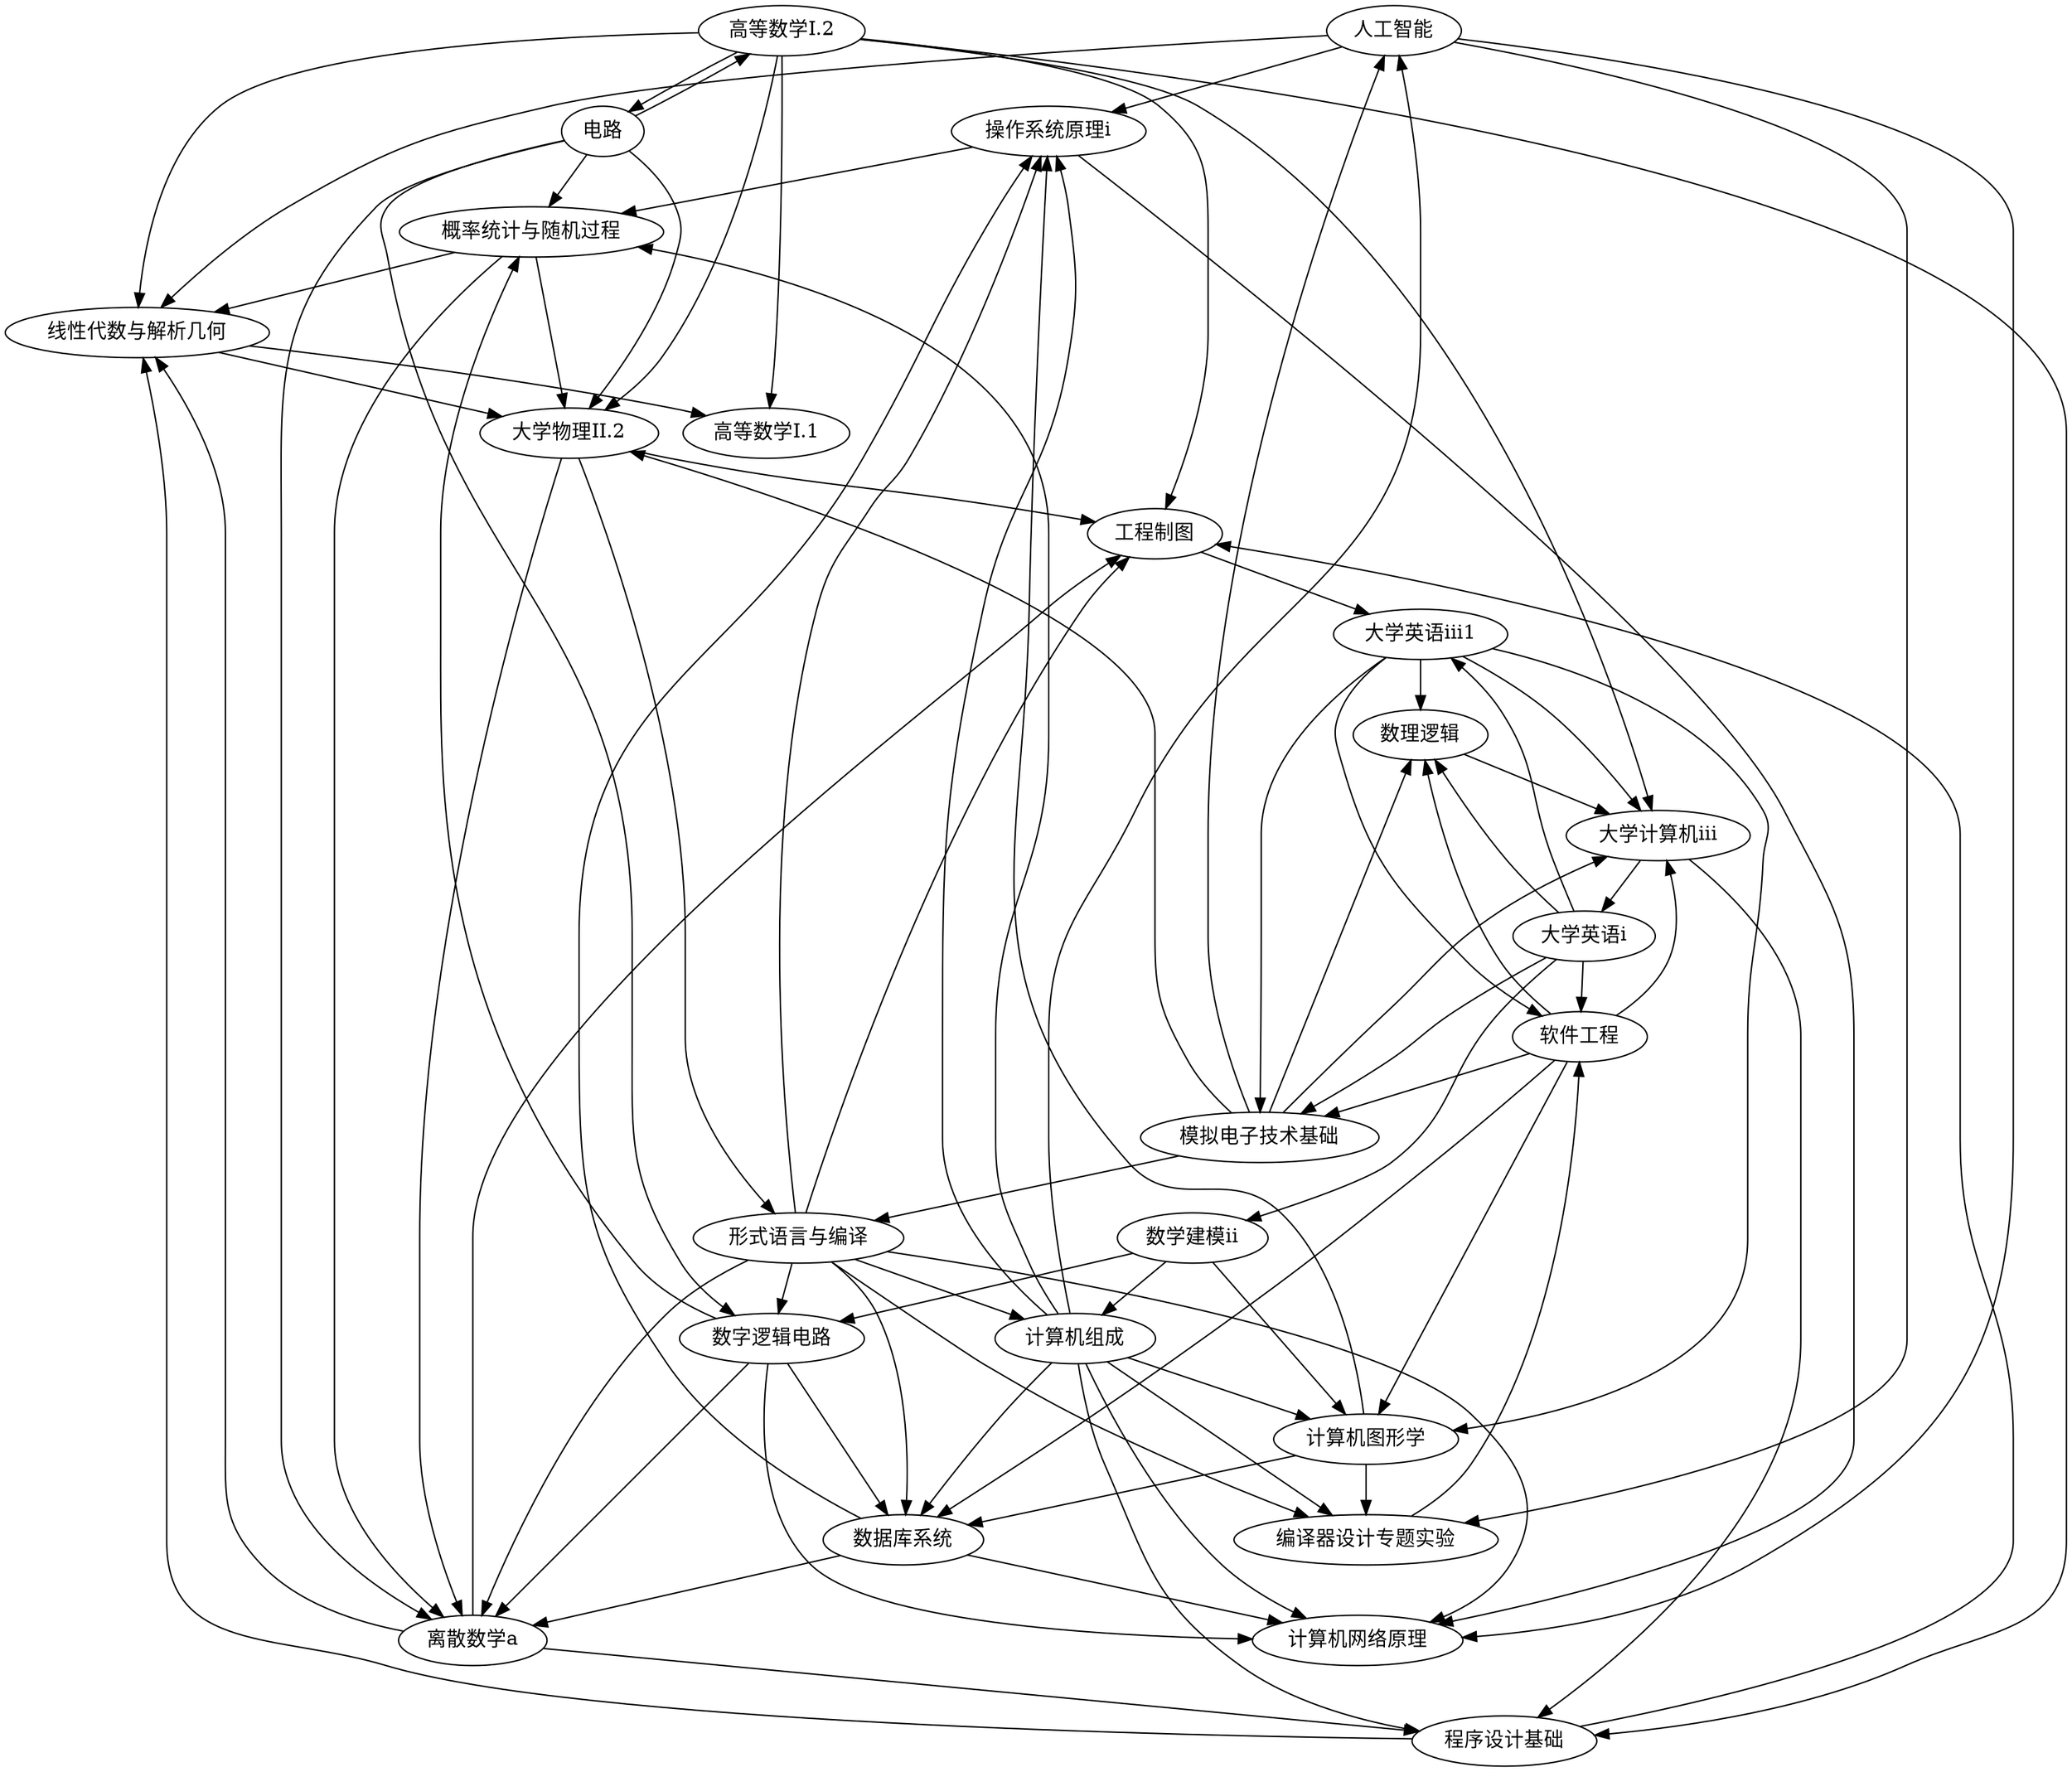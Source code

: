strict digraph "" {
	人工智能 -> 操作系统原理i	[weight=1];
	人工智能 -> 线性代数与解析几何	[weight=1];
	人工智能 -> 编译器设计专题实验	[weight=1];
	人工智能 -> 计算机网络原理	[weight=1];
	"大学物理II.2" -> 工程制图	[weight=1];
	"大学物理II.2" -> 形式语言与编译	[weight=1];
	"大学物理II.2" -> 离散数学a	[weight=1];
	大学英语i -> 大学英语iii1	[weight=1];
	大学英语i -> 数学建模ii	[weight=1];
	大学英语i -> 数理逻辑	[weight=1];
	大学英语i -> 模拟电子技术基础	[weight=1];
	大学英语i -> 软件工程	[weight=1];
	大学英语iii1 -> 大学计算机iii	[weight=1];
	大学英语iii1 -> 数理逻辑	[weight=1];
	大学英语iii1 -> 模拟电子技术基础	[weight=1];
	大学英语iii1 -> 计算机图形学	[weight=1];
	大学英语iii1 -> 软件工程	[weight=1];
	大学计算机iii -> 大学英语i	[weight=1];
	大学计算机iii -> 程序设计基础	[weight=1];
	工程制图 -> 大学英语iii1	[weight=1];
	形式语言与编译 -> 工程制图	[weight=1];
	形式语言与编译 -> 操作系统原理i	[weight=1];
	形式语言与编译 -> 数字逻辑电路	[weight=1];
	形式语言与编译 -> 数据库系统	[weight=1];
	形式语言与编译 -> 离散数学a	[weight=1];
	形式语言与编译 -> 编译器设计专题实验	[weight=1];
	形式语言与编译 -> 计算机组成	[weight=1];
	形式语言与编译 -> 计算机网络原理	[weight=1];
	操作系统原理i -> 概率统计与随机过程	[weight=1];
	操作系统原理i -> 计算机网络原理	[weight=1];
	数字逻辑电路 -> 数据库系统	[weight=1];
	数字逻辑电路 -> 概率统计与随机过程	[weight=1];
	数字逻辑电路 -> 离散数学a	[weight=1];
	数字逻辑电路 -> 计算机网络原理	[weight=1];
	数学建模ii -> 数字逻辑电路	[weight=1];
	数学建模ii -> 计算机图形学	[weight=1];
	数学建模ii -> 计算机组成	[weight=1];
	数据库系统 -> 操作系统原理i	[weight=1];
	数据库系统 -> 离散数学a	[weight=1];
	数据库系统 -> 计算机网络原理	[weight=1];
	数理逻辑 -> 大学计算机iii	[weight=1];
	概率统计与随机过程 -> "大学物理II.2"	[weight=1];
	概率统计与随机过程 -> 离散数学a	[weight=1];
	概率统计与随机过程 -> 线性代数与解析几何	[weight=1];
	模拟电子技术基础 -> 人工智能	[weight=1];
	模拟电子技术基础 -> "大学物理II.2"	[weight=1];
	模拟电子技术基础 -> 大学计算机iii	[weight=1];
	模拟电子技术基础 -> 形式语言与编译	[weight=1];
	模拟电子技术基础 -> 数理逻辑	[weight=1];
	电路 -> "大学物理II.2"	[weight=1];
	电路 -> 数字逻辑电路	[weight=1];
	电路 -> 概率统计与随机过程	[weight=1];
	电路 -> 离散数学a	[weight=1];
	电路 -> "高等数学I.2"	[weight=1];
	离散数学a -> 工程制图	[weight=1];
	离散数学a -> 程序设计基础	[weight=1];
	离散数学a -> 线性代数与解析几何	[weight=1];
	程序设计基础 -> 工程制图	[weight=1];
	程序设计基础 -> 线性代数与解析几何	[weight=1];
	线性代数与解析几何 -> "大学物理II.2"	[weight=1];
	线性代数与解析几何 -> "高等数学I.1"	[weight=1];
	编译器设计专题实验 -> 软件工程	[weight=1];
	计算机图形学 -> 操作系统原理i	[weight=1];
	计算机图形学 -> 数据库系统	[weight=1];
	计算机图形学 -> 编译器设计专题实验	[weight=1];
	计算机组成 -> 人工智能	[weight=1];
	计算机组成 -> 操作系统原理i	[weight=1];
	计算机组成 -> 数据库系统	[weight=1];
	计算机组成 -> 概率统计与随机过程	[weight=1];
	计算机组成 -> 程序设计基础	[weight=1];
	计算机组成 -> 编译器设计专题实验	[weight=1];
	计算机组成 -> 计算机图形学	[weight=1];
	计算机组成 -> 计算机网络原理	[weight=1];
	软件工程 -> 大学计算机iii	[weight=1];
	软件工程 -> 数据库系统	[weight=1];
	软件工程 -> 数理逻辑	[weight=1];
	软件工程 -> 模拟电子技术基础	[weight=1];
	软件工程 -> 计算机图形学	[weight=1];
	"高等数学I.2" -> "大学物理II.2"	[weight=1];
	"高等数学I.2" -> 大学计算机iii	[weight=1];
	"高等数学I.2" -> 工程制图	[weight=1];
	"高等数学I.2" -> 电路	[weight=1];
	"高等数学I.2" -> 程序设计基础	[weight=1];
	"高等数学I.2" -> 线性代数与解析几何	[weight=1];
	"高等数学I.2" -> "高等数学I.1"	[weight=1];
}
